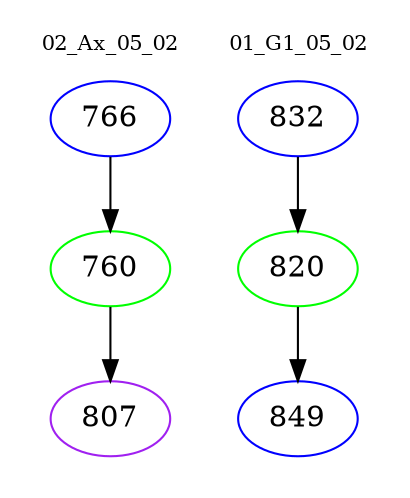 digraph{
subgraph cluster_0 {
color = white
label = "02_Ax_05_02";
fontsize=10;
T0_766 [label="766", color="blue"]
T0_766 -> T0_760 [color="black"]
T0_760 [label="760", color="green"]
T0_760 -> T0_807 [color="black"]
T0_807 [label="807", color="purple"]
}
subgraph cluster_1 {
color = white
label = "01_G1_05_02";
fontsize=10;
T1_832 [label="832", color="blue"]
T1_832 -> T1_820 [color="black"]
T1_820 [label="820", color="green"]
T1_820 -> T1_849 [color="black"]
T1_849 [label="849", color="blue"]
}
}
